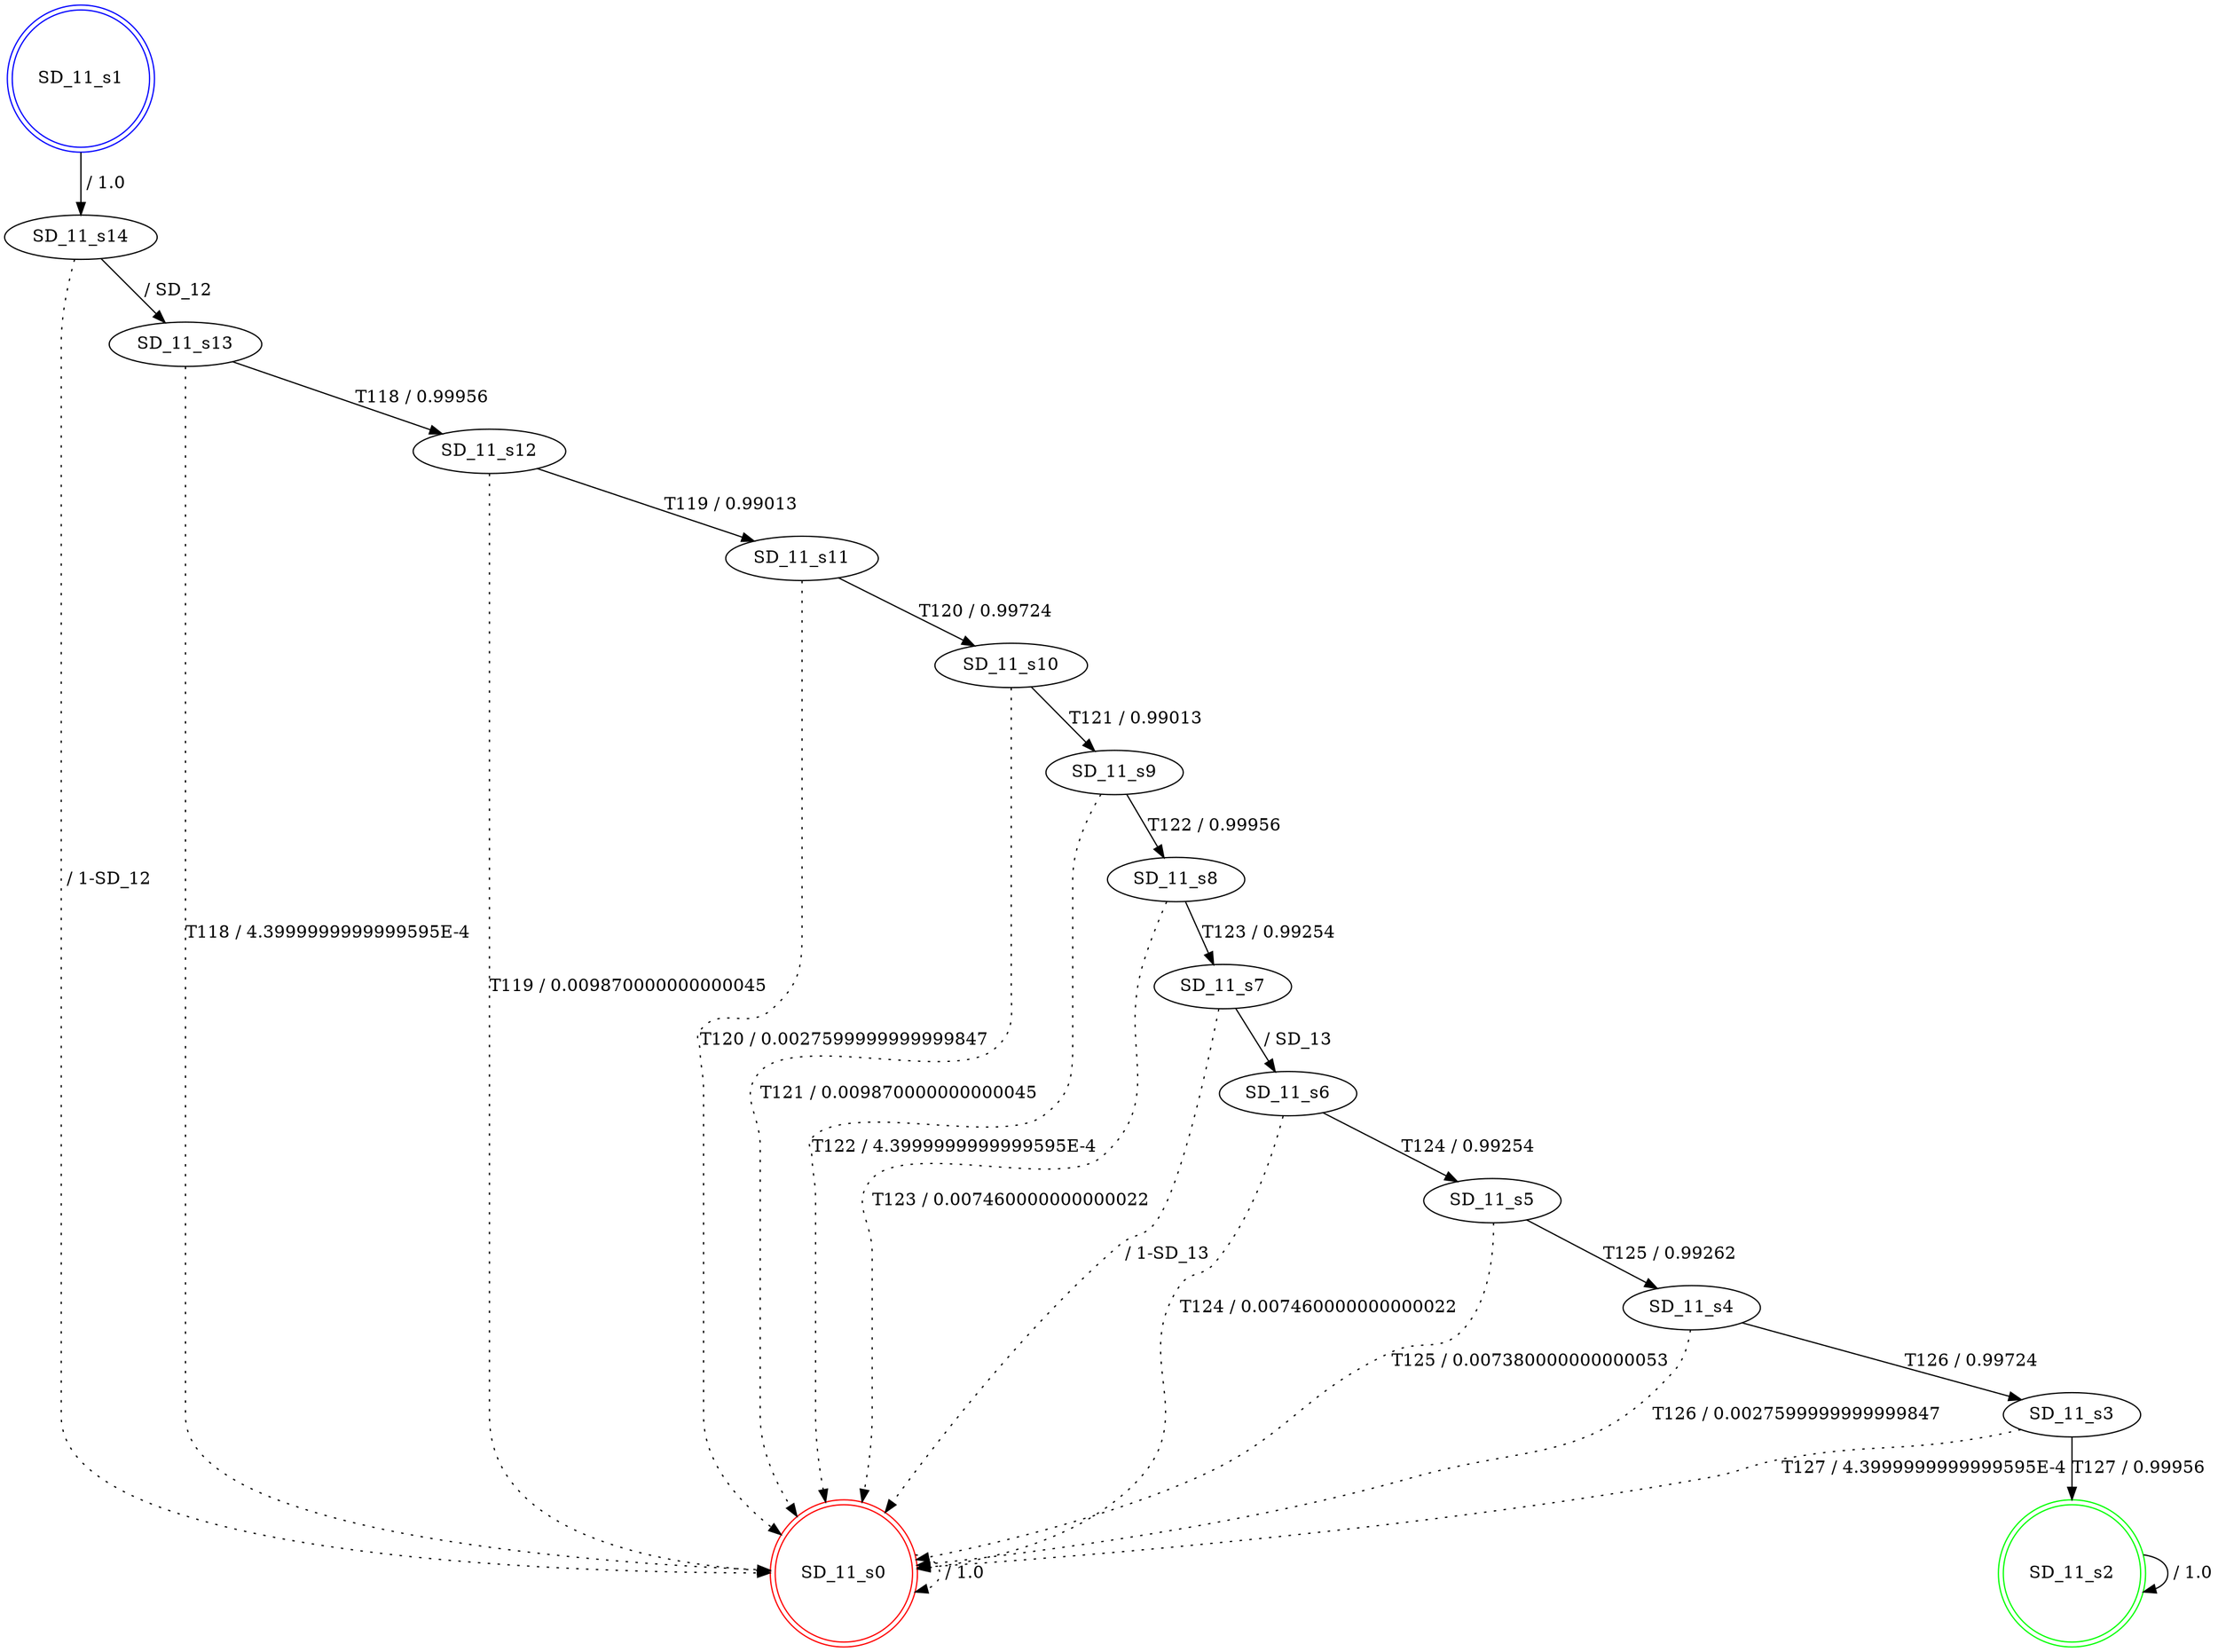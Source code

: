 digraph graphname {
SD_11_s0 [label="SD_11_s0",color=red,shape=doublecircle ];
SD_11_s1 [label="SD_11_s1",color=blue,shape=doublecircle ];
SD_11_s2 [label="SD_11_s2",color=green,shape=doublecircle ];
SD_11_s3 [label="SD_11_s3" ];
SD_11_s4 [label="SD_11_s4" ];
SD_11_s5 [label="SD_11_s5" ];
SD_11_s6 [label="SD_11_s6" ];
SD_11_s7 [label="SD_11_s7" ];
SD_11_s8 [label="SD_11_s8" ];
SD_11_s9 [label="SD_11_s9" ];
SD_11_s10 [label="SD_11_s10" ];
SD_11_s11 [label="SD_11_s11" ];
SD_11_s12 [label="SD_11_s12" ];
SD_11_s13 [label="SD_11_s13" ];
SD_11_s14 [label="SD_11_s14" ];
SD_11_s0 -> SD_11_s0 [label=" / 1.0", style=dotted];
SD_11_s1 -> SD_11_s14 [label=" / 1.0"];
SD_11_s2 -> SD_11_s2 [label=" / 1.0"];
SD_11_s3 -> SD_11_s2 [label="T127 / 0.99956"];
SD_11_s3 -> SD_11_s0 [label="T127 / 4.3999999999999595E-4", style=dotted];
SD_11_s4 -> SD_11_s3 [label="T126 / 0.99724"];
SD_11_s4 -> SD_11_s0 [label="T126 / 0.0027599999999999847", style=dotted];
SD_11_s5 -> SD_11_s4 [label="T125 / 0.99262"];
SD_11_s5 -> SD_11_s0 [label="T125 / 0.007380000000000053", style=dotted];
SD_11_s6 -> SD_11_s5 [label="T124 / 0.99254"];
SD_11_s6 -> SD_11_s0 [label="T124 / 0.007460000000000022", style=dotted];
SD_11_s7 -> SD_11_s6 [label=" / SD_13"];
SD_11_s7 -> SD_11_s0 [label=" / 1-SD_13", style=dotted];
SD_11_s8 -> SD_11_s7 [label="T123 / 0.99254"];
SD_11_s8 -> SD_11_s0 [label="T123 / 0.007460000000000022", style=dotted];
SD_11_s9 -> SD_11_s8 [label="T122 / 0.99956"];
SD_11_s9 -> SD_11_s0 [label="T122 / 4.3999999999999595E-4", style=dotted];
SD_11_s10 -> SD_11_s9 [label="T121 / 0.99013"];
SD_11_s10 -> SD_11_s0 [label="T121 / 0.009870000000000045", style=dotted];
SD_11_s11 -> SD_11_s10 [label="T120 / 0.99724"];
SD_11_s11 -> SD_11_s0 [label="T120 / 0.0027599999999999847", style=dotted];
SD_11_s12 -> SD_11_s11 [label="T119 / 0.99013"];
SD_11_s12 -> SD_11_s0 [label="T119 / 0.009870000000000045", style=dotted];
SD_11_s13 -> SD_11_s12 [label="T118 / 0.99956"];
SD_11_s13 -> SD_11_s0 [label="T118 / 4.3999999999999595E-4", style=dotted];
SD_11_s14 -> SD_11_s13 [label=" / SD_12"];
SD_11_s14 -> SD_11_s0 [label=" / 1-SD_12", style=dotted];
}